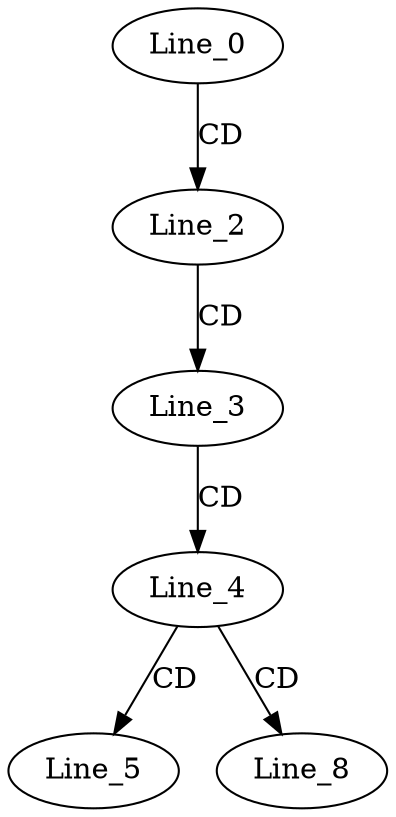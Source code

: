 digraph G {
  Line_0;
  Line_2;
  Line_3;
  Line_4;
  Line_5;
  Line_8;
  Line_8;
  Line_0 -> Line_2 [ label="CD" ];
  Line_2 -> Line_3 [ label="CD" ];
  Line_3 -> Line_4 [ label="CD" ];
  Line_4 -> Line_5 [ label="CD" ];
  Line_4 -> Line_8 [ label="CD" ];
}
